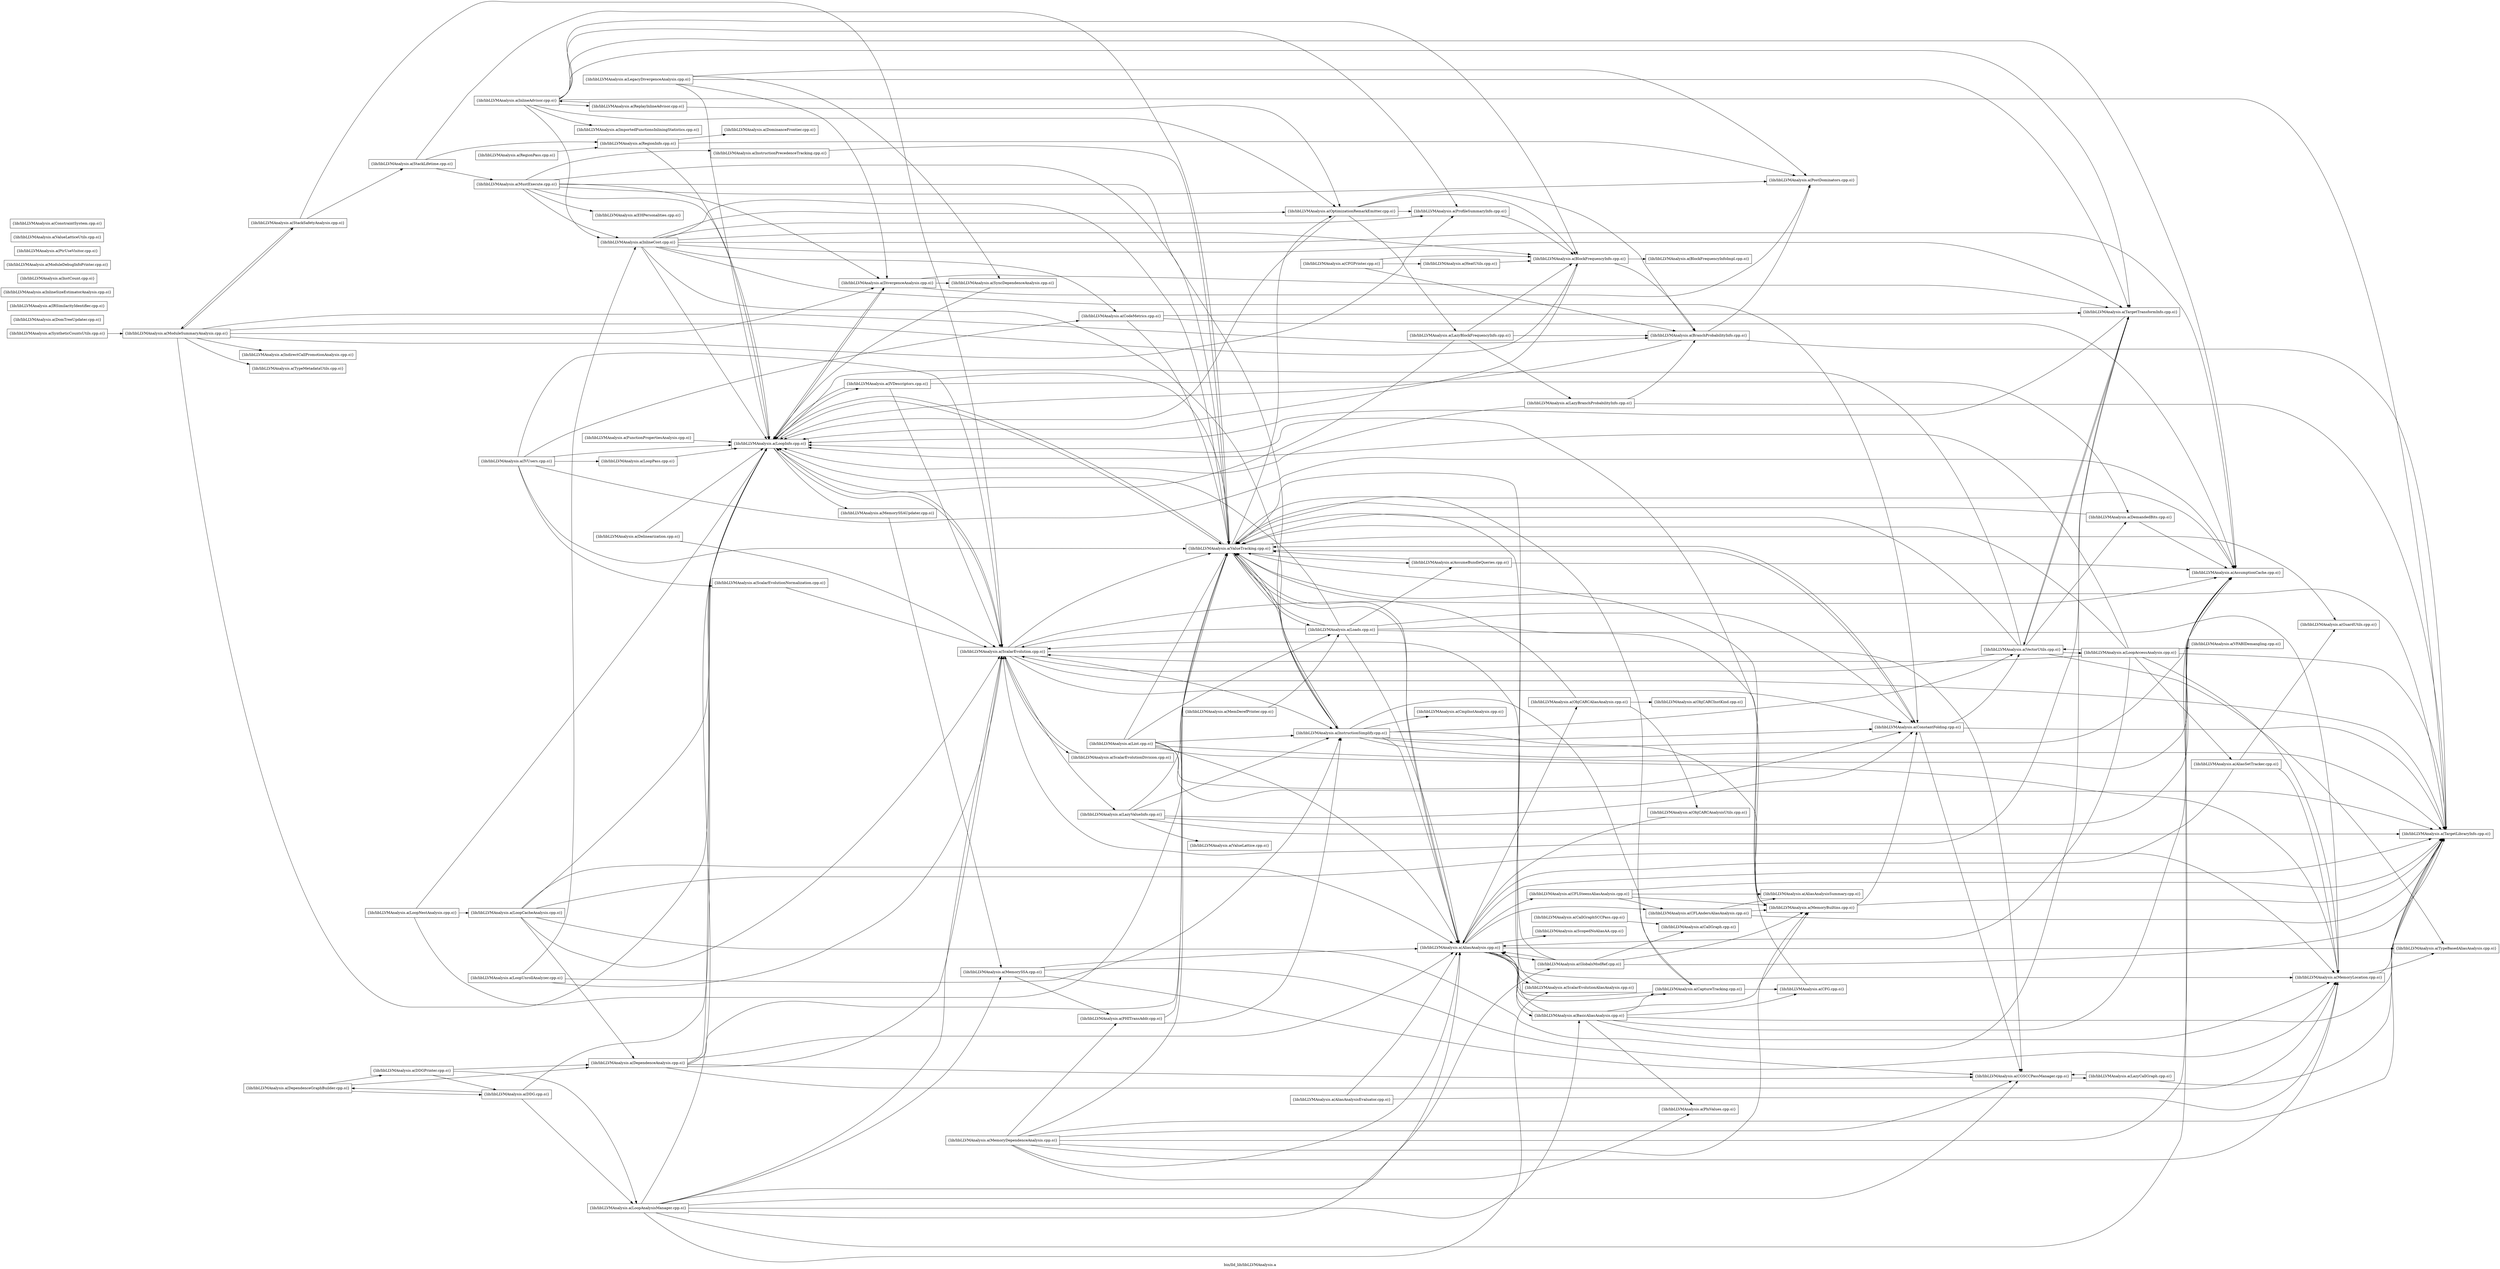 digraph "bin/lld_lib/libLLVMAnalysis.a" {
	label="bin/lld_lib/libLLVMAnalysis.a";
	rankdir=LR;

	Node0x55af4b46b3d8 [shape=record,shape=box,group=0,label="{lib/libLLVMAnalysis.a(EHPersonalities.cpp.o)}"];
	Node0x55af4b459728 [shape=record,shape=box,group=0,label="{lib/libLLVMAnalysis.a(VectorUtils.cpp.o)}"];
	Node0x55af4b459728 -> Node0x55af4b45cf18;
	Node0x55af4b459728 -> Node0x55af4b46dbd8;
	Node0x55af4b459728 -> Node0x55af4b46fd98;
	Node0x55af4b459728 -> Node0x55af4b46efd8;
	Node0x55af4b459728 -> Node0x55af4b4794d8;
	Node0x55af4b459728 -> Node0x55af4b479c08;
	Node0x55af4b459728 -> Node0x55af4b458fa8;
	Node0x55af4b4794d8 [shape=record,shape=box,group=0,label="{lib/libLLVMAnalysis.a(TargetTransformInfo.cpp.o)}"];
	Node0x55af4b4794d8 -> Node0x55af4b46fd98;
	Node0x55af4b4794d8 -> Node0x55af4b46efd8;
	Node0x55af4b4794d8 -> Node0x55af4b459728;
	Node0x55af4b458fa8 [shape=record,shape=box,group=0,label="{lib/libLLVMAnalysis.a(ValueTracking.cpp.o)}"];
	Node0x55af4b458fa8 -> Node0x55af4b475e28;
	Node0x55af4b458fa8 -> Node0x55af4b45c748;
	Node0x55af4b458fa8 -> Node0x55af4b45cd38;
	Node0x55af4b458fa8 -> Node0x55af4b45a268;
	Node0x55af4b458fa8 -> Node0x55af4b46c698;
	Node0x55af4b458fa8 -> Node0x55af4b4654d8;
	Node0x55af4b458fa8 -> Node0x55af4b4722c8;
	Node0x55af4b458fa8 -> Node0x55af4b46fd98;
	Node0x55af4b458fa8 -> Node0x55af4b46b568;
	Node0x55af4b458fa8 -> Node0x55af4b47a9c8;
	Node0x55af4b46e998 [shape=record,shape=box,group=0,label="{lib/libLLVMAnalysis.a(ProfileSummaryInfo.cpp.o)}"];
	Node0x55af4b46e998 -> Node0x55af4b45db48;
	Node0x55af4b475e28 [shape=record,shape=box,group=0,label="{lib/libLLVMAnalysis.a(AliasAnalysis.cpp.o)}"];
	Node0x55af4b475e28 -> Node0x55af4b45d558;
	Node0x55af4b475e28 -> Node0x55af4b458648;
	Node0x55af4b475e28 -> Node0x55af4b458ff8;
	Node0x55af4b475e28 -> Node0x55af4b455d58;
	Node0x55af4b475e28 -> Node0x55af4b46cd78;
	Node0x55af4b475e28 -> Node0x55af4b47abf8;
	Node0x55af4b475e28 -> Node0x55af4b478858;
	Node0x55af4b475e28 -> Node0x55af4b471058;
	Node0x55af4b475e28 -> Node0x55af4b47a9c8;
	Node0x55af4b475e28 -> Node0x55af4b479c08;
	Node0x55af4b475e28 -> Node0x55af4b477ef8;
	Node0x55af4b475e28 -> Node0x55af4b458fa8;
	Node0x55af4b46a398 [shape=record,shape=box,group=0,label="{lib/libLLVMAnalysis.a(DomTreeUpdater.cpp.o)}"];
	Node0x55af4b46fd98 [shape=record,shape=box,group=0,label="{lib/libLLVMAnalysis.a(LoopInfo.cpp.o)}"];
	Node0x55af4b46fd98 -> Node0x55af4b4754c8;
	Node0x55af4b46fd98 -> Node0x55af4b4780d8;
	Node0x55af4b46fd98 -> Node0x55af4b47ba08;
	Node0x55af4b46fd98 -> Node0x55af4b46efd8;
	Node0x55af4b46fd98 -> Node0x55af4b458fa8;
	Node0x55af4b46efd8 [shape=record,shape=box,group=0,label="{lib/libLLVMAnalysis.a(ScalarEvolution.cpp.o)}"];
	Node0x55af4b46efd8 -> Node0x55af4b45cd38;
	Node0x55af4b46efd8 -> Node0x55af4b457428;
	Node0x55af4b46efd8 -> Node0x55af4b45a268;
	Node0x55af4b46efd8 -> Node0x55af4b4654d8;
	Node0x55af4b46efd8 -> Node0x55af4b4573d8;
	Node0x55af4b46efd8 -> Node0x55af4b46fd98;
	Node0x55af4b46efd8 -> Node0x55af4b4693a8;
	Node0x55af4b46efd8 -> Node0x55af4b47a9c8;
	Node0x55af4b46efd8 -> Node0x55af4b458fa8;
	Node0x55af4b45a268 [shape=record,shape=box,group=0,label="{lib/libLLVMAnalysis.a(ConstantFolding.cpp.o)}"];
	Node0x55af4b45a268 -> Node0x55af4b457428;
	Node0x55af4b45a268 -> Node0x55af4b47a9c8;
	Node0x55af4b45a268 -> Node0x55af4b458fa8;
	Node0x55af4b45a268 -> Node0x55af4b459728;
	Node0x55af4b45db48 [shape=record,shape=box,group=0,label="{lib/libLLVMAnalysis.a(BlockFrequencyInfo.cpp.o)}"];
	Node0x55af4b45db48 -> Node0x55af4b45b5c8;
	Node0x55af4b45db48 -> Node0x55af4b45a088;
	Node0x55af4b45db48 -> Node0x55af4b46fd98;
	Node0x55af4b45a088 [shape=record,shape=box,group=0,label="{lib/libLLVMAnalysis.a(BranchProbabilityInfo.cpp.o)}"];
	Node0x55af4b45a088 -> Node0x55af4b46fd98;
	Node0x55af4b45a088 -> Node0x55af4b46cc38;
	Node0x55af4b45a088 -> Node0x55af4b47a9c8;
	Node0x55af4b46b568 [shape=record,shape=box,group=0,label="{lib/libLLVMAnalysis.a(OptimizationRemarkEmitter.cpp.o)}"];
	Node0x55af4b46b568 -> Node0x55af4b45db48;
	Node0x55af4b46b568 -> Node0x55af4b45a088;
	Node0x55af4b46b568 -> Node0x55af4b465758;
	Node0x55af4b46b568 -> Node0x55af4b46fd98;
	Node0x55af4b46b568 -> Node0x55af4b46e998;
	Node0x55af4b479c08 [shape=record,shape=box,group=0,label="{lib/libLLVMAnalysis.a(TypeBasedAliasAnalysis.cpp.o)}"];
	Node0x55af4b465758 [shape=record,shape=box,group=0,label="{lib/libLLVMAnalysis.a(LazyBlockFrequencyInfo.cpp.o)}"];
	Node0x55af4b465758 -> Node0x55af4b45db48;
	Node0x55af4b465758 -> Node0x55af4b45a088;
	Node0x55af4b465758 -> Node0x55af4b4652a8;
	Node0x55af4b465758 -> Node0x55af4b46fd98;
	Node0x55af4b47a9c8 [shape=record,shape=box,group=0,label="{lib/libLLVMAnalysis.a(TargetLibraryInfo.cpp.o)}"];
	Node0x55af4b4715a8 [shape=record,shape=box,group=0,label="{lib/libLLVMAnalysis.a(LegacyDivergenceAnalysis.cpp.o)}"];
	Node0x55af4b4715a8 -> Node0x55af4b4754c8;
	Node0x55af4b4715a8 -> Node0x55af4b46fd98;
	Node0x55af4b4715a8 -> Node0x55af4b46cc38;
	Node0x55af4b4715a8 -> Node0x55af4b47a748;
	Node0x55af4b4715a8 -> Node0x55af4b4794d8;
	Node0x55af4b45a808 [shape=record,shape=box,group=0,label="{lib/libLLVMAnalysis.a(CFG.cpp.o)}"];
	Node0x55af4b45a808 -> Node0x55af4b46fd98;
	Node0x55af4b47c688 [shape=record,shape=box,group=0,label="{lib/libLLVMAnalysis.a(StackSafetyAnalysis.cpp.o)}"];
	Node0x55af4b47c688 -> Node0x55af4b4777c8;
	Node0x55af4b47c688 -> Node0x55af4b46efd8;
	Node0x55af4b47c688 -> Node0x55af4b47b5a8;
	Node0x55af4b457428 [shape=record,shape=box,group=0,label="{lib/libLLVMAnalysis.a(CGSCCPassManager.cpp.o)}"];
	Node0x55af4b457428 -> Node0x55af4b457658;
	Node0x55af4b46e2b8 [shape=record,shape=box,group=0,label="{lib/libLLVMAnalysis.a(LoopAnalysisManager.cpp.o)}"];
	Node0x55af4b46e2b8 -> Node0x55af4b475e28;
	Node0x55af4b46e2b8 -> Node0x55af4b45cd38;
	Node0x55af4b46e2b8 -> Node0x55af4b45d558;
	Node0x55af4b46e2b8 -> Node0x55af4b457428;
	Node0x55af4b46e2b8 -> Node0x55af4b46cd78;
	Node0x55af4b46e2b8 -> Node0x55af4b46fd98;
	Node0x55af4b46e2b8 -> Node0x55af4b47b508;
	Node0x55af4b46e2b8 -> Node0x55af4b46efd8;
	Node0x55af4b46e2b8 -> Node0x55af4b471058;
	Node0x55af4b4777c8 [shape=record,shape=box,group=0,label="{lib/libLLVMAnalysis.a(ModuleSummaryAnalysis.cpp.o)}"];
	Node0x55af4b4777c8 -> Node0x55af4b45db48;
	Node0x55af4b4777c8 -> Node0x55af4b45a088;
	Node0x55af4b4777c8 -> Node0x55af4b4754c8;
	Node0x55af4b4777c8 -> Node0x55af4b467968;
	Node0x55af4b4777c8 -> Node0x55af4b46fd98;
	Node0x55af4b4777c8 -> Node0x55af4b46e998;
	Node0x55af4b4777c8 -> Node0x55af4b47c688;
	Node0x55af4b4777c8 -> Node0x55af4b479618;
	Node0x55af4b47a248 [shape=record,shape=box,group=0,label="{lib/libLLVMAnalysis.a(SyntheticCountsUtils.cpp.o)}"];
	Node0x55af4b47a248 -> Node0x55af4b4777c8;
	Node0x55af4b45b5c8 [shape=record,shape=box,group=0,label="{lib/libLLVMAnalysis.a(BlockFrequencyInfoImpl.cpp.o)}"];
	Node0x55af4b45d558 [shape=record,shape=box,group=0,label="{lib/libLLVMAnalysis.a(BasicAliasAnalysis.cpp.o)}"];
	Node0x55af4b45d558 -> Node0x55af4b475e28;
	Node0x55af4b45d558 -> Node0x55af4b45cd38;
	Node0x55af4b45d558 -> Node0x55af4b45a808;
	Node0x55af4b45d558 -> Node0x55af4b455d58;
	Node0x55af4b45d558 -> Node0x55af4b4570b8;
	Node0x55af4b45d558 -> Node0x55af4b47abf8;
	Node0x55af4b45d558 -> Node0x55af4b46ce18;
	Node0x55af4b45d558 -> Node0x55af4b47a9c8;
	Node0x55af4b45d558 -> Node0x55af4b458fa8;
	Node0x55af4b46bb08 [shape=record,shape=box,group=0,label="{lib/libLLVMAnalysis.a(DominanceFrontier.cpp.o)}"];
	Node0x55af4b46cd78 [shape=record,shape=box,group=0,label="{lib/libLLVMAnalysis.a(GlobalsModRef.cpp.o)}"];
	Node0x55af4b46cd78 -> Node0x55af4b475e28;
	Node0x55af4b46cd78 -> Node0x55af4b4580f8;
	Node0x55af4b46cd78 -> Node0x55af4b4570b8;
	Node0x55af4b46cd78 -> Node0x55af4b47a9c8;
	Node0x55af4b46cd78 -> Node0x55af4b458fa8;
	Node0x55af4b479b68 [shape=record,shape=box,group=0,label="{lib/libLLVMAnalysis.a(IVUsers.cpp.o)}"];
	Node0x55af4b479b68 -> Node0x55af4b45cd38;
	Node0x55af4b479b68 -> Node0x55af4b45aad8;
	Node0x55af4b479b68 -> Node0x55af4b46fd98;
	Node0x55af4b479b68 -> Node0x55af4b46b928;
	Node0x55af4b479b68 -> Node0x55af4b46efd8;
	Node0x55af4b479b68 -> Node0x55af4b4696c8;
	Node0x55af4b479b68 -> Node0x55af4b458fa8;
	Node0x55af4b47a518 [shape=record,shape=box,group=0,label="{lib/libLLVMAnalysis.a(MemoryDependenceAnalysis.cpp.o)}"];
	Node0x55af4b47a518 -> Node0x55af4b475e28;
	Node0x55af4b47a518 -> Node0x55af4b45cd38;
	Node0x55af4b47a518 -> Node0x55af4b457428;
	Node0x55af4b47a518 -> Node0x55af4b4570b8;
	Node0x55af4b47a518 -> Node0x55af4b47abf8;
	Node0x55af4b47a518 -> Node0x55af4b46b1f8;
	Node0x55af4b47a518 -> Node0x55af4b46ce18;
	Node0x55af4b47a518 -> Node0x55af4b47a9c8;
	Node0x55af4b47a518 -> Node0x55af4b458fa8;
	Node0x55af4b471058 [shape=record,shape=box,group=0,label="{lib/libLLVMAnalysis.a(ScalarEvolutionAliasAnalysis.cpp.o)}"];
	Node0x55af4b471058 -> Node0x55af4b46efd8;
	Node0x55af4b4722c8 [shape=record,shape=box,group=0,label="{lib/libLLVMAnalysis.a(Loads.cpp.o)}"];
	Node0x55af4b4722c8 -> Node0x55af4b475e28;
	Node0x55af4b4722c8 -> Node0x55af4b45c748;
	Node0x55af4b4722c8 -> Node0x55af4b45a268;
	Node0x55af4b4722c8 -> Node0x55af4b46fd98;
	Node0x55af4b4722c8 -> Node0x55af4b4570b8;
	Node0x55af4b4722c8 -> Node0x55af4b47abf8;
	Node0x55af4b4722c8 -> Node0x55af4b46efd8;
	Node0x55af4b4722c8 -> Node0x55af4b458fa8;
	Node0x55af4b47abf8 [shape=record,shape=box,group=0,label="{lib/libLLVMAnalysis.a(MemoryLocation.cpp.o)}"];
	Node0x55af4b47abf8 -> Node0x55af4b47a9c8;
	Node0x55af4b47abf8 -> Node0x55af4b479c08;
	Node0x55af4b458648 [shape=record,shape=box,group=0,label="{lib/libLLVMAnalysis.a(CFLAndersAliasAnalysis.cpp.o)}"];
	Node0x55af4b458648 -> Node0x55af4b4597c8;
	Node0x55af4b458648 -> Node0x55af4b4570b8;
	Node0x55af4b458648 -> Node0x55af4b47a9c8;
	Node0x55af4b458ff8 [shape=record,shape=box,group=0,label="{lib/libLLVMAnalysis.a(CFLSteensAliasAnalysis.cpp.o)}"];
	Node0x55af4b458ff8 -> Node0x55af4b458648;
	Node0x55af4b458ff8 -> Node0x55af4b4597c8;
	Node0x55af4b458ff8 -> Node0x55af4b4570b8;
	Node0x55af4b458ff8 -> Node0x55af4b47a9c8;
	Node0x55af4b456618 [shape=record,shape=box,group=0,label="{lib/libLLVMAnalysis.a(CallGraphSCCPass.cpp.o)}"];
	Node0x55af4b456618 -> Node0x55af4b4580f8;
	Node0x55af4b477ef8 [shape=record,shape=box,group=0,label="{lib/libLLVMAnalysis.a(ScopedNoAliasAA.cpp.o)}"];
	Node0x55af4b4654d8 [shape=record,shape=box,group=0,label="{lib/libLLVMAnalysis.a(InstructionSimplify.cpp.o)}"];
	Node0x55af4b4654d8 -> Node0x55af4b475e28;
	Node0x55af4b4654d8 -> Node0x55af4b45cd38;
	Node0x55af4b4654d8 -> Node0x55af4b455d58;
	Node0x55af4b4654d8 -> Node0x55af4b45b168;
	Node0x55af4b4654d8 -> Node0x55af4b45a268;
	Node0x55af4b4654d8 -> Node0x55af4b4570b8;
	Node0x55af4b4654d8 -> Node0x55af4b47a9c8;
	Node0x55af4b4654d8 -> Node0x55af4b458fa8;
	Node0x55af4b4654d8 -> Node0x55af4b459728;
	Node0x55af4b45cd38 [shape=record,shape=box,group=0,label="{lib/libLLVMAnalysis.a(AssumptionCache.cpp.o)}"];
	Node0x55af4b47b508 [shape=record,shape=box,group=0,label="{lib/libLLVMAnalysis.a(MemorySSA.cpp.o)}"];
	Node0x55af4b47b508 -> Node0x55af4b475e28;
	Node0x55af4b47b508 -> Node0x55af4b457428;
	Node0x55af4b47b508 -> Node0x55af4b47abf8;
	Node0x55af4b47b508 -> Node0x55af4b46b1f8;
	Node0x55af4b47ba08 [shape=record,shape=box,group=0,label="{lib/libLLVMAnalysis.a(MemorySSAUpdater.cpp.o)}"];
	Node0x55af4b47ba08 -> Node0x55af4b47b508;
	Node0x55af4b47a018 [shape=record,shape=box,group=0,label="{lib/libLLVMAnalysis.a(ObjCARCInstKind.cpp.o)}"];
	Node0x55af4b4674b8 [shape=record,shape=box,group=0,label="{lib/libLLVMAnalysis.a(InlineCost.cpp.o)}"];
	Node0x55af4b4674b8 -> Node0x55af4b45cd38;
	Node0x55af4b4674b8 -> Node0x55af4b45db48;
	Node0x55af4b4674b8 -> Node0x55af4b45aad8;
	Node0x55af4b4674b8 -> Node0x55af4b45a268;
	Node0x55af4b4674b8 -> Node0x55af4b4654d8;
	Node0x55af4b4674b8 -> Node0x55af4b46fd98;
	Node0x55af4b4674b8 -> Node0x55af4b46b568;
	Node0x55af4b4674b8 -> Node0x55af4b46e998;
	Node0x55af4b4674b8 -> Node0x55af4b4794d8;
	Node0x55af4b4674b8 -> Node0x55af4b458fa8;
	Node0x55af4b47b5a8 [shape=record,shape=box,group=0,label="{lib/libLLVMAnalysis.a(StackLifetime.cpp.o)}"];
	Node0x55af4b47b5a8 -> Node0x55af4b477fe8;
	Node0x55af4b47b5a8 -> Node0x55af4b46da98;
	Node0x55af4b47b5a8 -> Node0x55af4b458fa8;
	Node0x55af4b45cf18 [shape=record,shape=box,group=0,label="{lib/libLLVMAnalysis.a(DemandedBits.cpp.o)}"];
	Node0x55af4b45cf18 -> Node0x55af4b45cd38;
	Node0x55af4b45cf18 -> Node0x55af4b458fa8;
	Node0x55af4b46dbd8 [shape=record,shape=box,group=0,label="{lib/libLLVMAnalysis.a(LoopAccessAnalysis.cpp.o)}"];
	Node0x55af4b46dbd8 -> Node0x55af4b475e28;
	Node0x55af4b46dbd8 -> Node0x55af4b474fc8;
	Node0x55af4b46dbd8 -> Node0x55af4b46fd98;
	Node0x55af4b46dbd8 -> Node0x55af4b47abf8;
	Node0x55af4b46dbd8 -> Node0x55af4b46efd8;
	Node0x55af4b46dbd8 -> Node0x55af4b47a9c8;
	Node0x55af4b46dbd8 -> Node0x55af4b458fa8;
	Node0x55af4b46dbd8 -> Node0x55af4b459728;
	Node0x55af4b46dbd8 -> Node0x55af4b454ea8;
	Node0x55af4b4756f8 [shape=record,shape=box,group=0,label="{lib/libLLVMAnalysis.a(AliasAnalysisEvaluator.cpp.o)}"];
	Node0x55af4b4756f8 -> Node0x55af4b475e28;
	Node0x55af4b4756f8 -> Node0x55af4b47abf8;
	Node0x55af4b474fc8 [shape=record,shape=box,group=0,label="{lib/libLLVMAnalysis.a(AliasSetTracker.cpp.o)}"];
	Node0x55af4b474fc8 -> Node0x55af4b475e28;
	Node0x55af4b474fc8 -> Node0x55af4b46c698;
	Node0x55af4b474fc8 -> Node0x55af4b47abf8;
	Node0x55af4b45a5d8 [shape=record,shape=box,group=0,label="{lib/libLLVMAnalysis.a(CFGPrinter.cpp.o)}"];
	Node0x55af4b45a5d8 -> Node0x55af4b45db48;
	Node0x55af4b45a5d8 -> Node0x55af4b45a088;
	Node0x55af4b45a5d8 -> Node0x55af4b46ca58;
	Node0x55af4b4580f8 [shape=record,shape=box,group=0,label="{lib/libLLVMAnalysis.a(CallGraph.cpp.o)}"];
	Node0x55af4b459b38 [shape=record,shape=box,group=0,label="{lib/libLLVMAnalysis.a(DDG.cpp.o)}"];
	Node0x55af4b459b38 -> Node0x55af4b45c108;
	Node0x55af4b459b38 -> Node0x55af4b46e2b8;
	Node0x55af4b459b38 -> Node0x55af4b46fd98;
	Node0x55af4b45e638 [shape=record,shape=box,group=0,label="{lib/libLLVMAnalysis.a(DDGPrinter.cpp.o)}"];
	Node0x55af4b45e638 -> Node0x55af4b459b38;
	Node0x55af4b45e638 -> Node0x55af4b45c838;
	Node0x55af4b45e638 -> Node0x55af4b46e2b8;
	Node0x55af4b45d918 [shape=record,shape=box,group=0,label="{lib/libLLVMAnalysis.a(Delinearization.cpp.o)}"];
	Node0x55af4b45d918 -> Node0x55af4b46fd98;
	Node0x55af4b45d918 -> Node0x55af4b46efd8;
	Node0x55af4b45c838 [shape=record,shape=box,group=0,label="{lib/libLLVMAnalysis.a(DependenceAnalysis.cpp.o)}"];
	Node0x55af4b45c838 -> Node0x55af4b475e28;
	Node0x55af4b45c838 -> Node0x55af4b457428;
	Node0x55af4b45c838 -> Node0x55af4b46fd98;
	Node0x55af4b45c838 -> Node0x55af4b47abf8;
	Node0x55af4b45c838 -> Node0x55af4b46efd8;
	Node0x55af4b45c838 -> Node0x55af4b458fa8;
	Node0x55af4b4754c8 [shape=record,shape=box,group=0,label="{lib/libLLVMAnalysis.a(DivergenceAnalysis.cpp.o)}"];
	Node0x55af4b4754c8 -> Node0x55af4b46fd98;
	Node0x55af4b4754c8 -> Node0x55af4b46cc38;
	Node0x55af4b4754c8 -> Node0x55af4b47a748;
	Node0x55af4b4754c8 -> Node0x55af4b4794d8;
	Node0x55af4b46c058 [shape=record,shape=box,group=0,label="{lib/libLLVMAnalysis.a(FunctionPropertiesAnalysis.cpp.o)}"];
	Node0x55af4b46c058 -> Node0x55af4b46fd98;
	Node0x55af4b478358 [shape=record,shape=box,group=0,label="{lib/libLLVMAnalysis.a(IRSimilarityIdentifier.cpp.o)}"];
	Node0x55af4b468228 [shape=record,shape=box,group=0,label="{lib/libLLVMAnalysis.a(InlineAdvisor.cpp.o)}"];
	Node0x55af4b468228 -> Node0x55af4b45cd38;
	Node0x55af4b468228 -> Node0x55af4b45db48;
	Node0x55af4b468228 -> Node0x55af4b479988;
	Node0x55af4b468228 -> Node0x55af4b4674b8;
	Node0x55af4b468228 -> Node0x55af4b46b568;
	Node0x55af4b468228 -> Node0x55af4b46e998;
	Node0x55af4b468228 -> Node0x55af4b46f6b8;
	Node0x55af4b468228 -> Node0x55af4b47a9c8;
	Node0x55af4b468228 -> Node0x55af4b4794d8;
	Node0x55af4b468688 [shape=record,shape=box,group=0,label="{lib/libLLVMAnalysis.a(InlineSizeEstimatorAnalysis.cpp.o)}"];
	Node0x55af4b464178 [shape=record,shape=box,group=0,label="{lib/libLLVMAnalysis.a(InstCount.cpp.o)}"];
	Node0x55af4b457658 [shape=record,shape=box,group=0,label="{lib/libLLVMAnalysis.a(LazyCallGraph.cpp.o)}"];
	Node0x55af4b457658 -> Node0x55af4b457428;
	Node0x55af4b457658 -> Node0x55af4b47a9c8;
	Node0x55af4b4573d8 [shape=record,shape=box,group=0,label="{lib/libLLVMAnalysis.a(LazyValueInfo.cpp.o)}"];
	Node0x55af4b4573d8 -> Node0x55af4b45cd38;
	Node0x55af4b4573d8 -> Node0x55af4b45a268;
	Node0x55af4b4573d8 -> Node0x55af4b4654d8;
	Node0x55af4b4573d8 -> Node0x55af4b47a9c8;
	Node0x55af4b4573d8 -> Node0x55af4b458378;
	Node0x55af4b4573d8 -> Node0x55af4b458fa8;
	Node0x55af4b471d28 [shape=record,shape=box,group=0,label="{lib/libLLVMAnalysis.a(Lint.cpp.o)}"];
	Node0x55af4b471d28 -> Node0x55af4b475e28;
	Node0x55af4b471d28 -> Node0x55af4b45cd38;
	Node0x55af4b471d28 -> Node0x55af4b45a268;
	Node0x55af4b471d28 -> Node0x55af4b4654d8;
	Node0x55af4b471d28 -> Node0x55af4b4722c8;
	Node0x55af4b471d28 -> Node0x55af4b47abf8;
	Node0x55af4b471d28 -> Node0x55af4b47a9c8;
	Node0x55af4b471d28 -> Node0x55af4b458fa8;
	Node0x55af4b46ea88 [shape=record,shape=box,group=0,label="{lib/libLLVMAnalysis.a(LoopCacheAnalysis.cpp.o)}"];
	Node0x55af4b46ea88 -> Node0x55af4b475e28;
	Node0x55af4b46ea88 -> Node0x55af4b45c838;
	Node0x55af4b46ea88 -> Node0x55af4b46fd98;
	Node0x55af4b46ea88 -> Node0x55af4b47abf8;
	Node0x55af4b46ea88 -> Node0x55af4b46efd8;
	Node0x55af4b46ea88 -> Node0x55af4b4794d8;
	Node0x55af4b46ee98 [shape=record,shape=box,group=0,label="{lib/libLLVMAnalysis.a(LoopNestAnalysis.cpp.o)}"];
	Node0x55af4b46ee98 -> Node0x55af4b46ea88;
	Node0x55af4b46ee98 -> Node0x55af4b46fd98;
	Node0x55af4b46ee98 -> Node0x55af4b458fa8;
	Node0x55af4b46ba68 [shape=record,shape=box,group=0,label="{lib/libLLVMAnalysis.a(MemDerefPrinter.cpp.o)}"];
	Node0x55af4b46ba68 -> Node0x55af4b4722c8;
	Node0x55af4b47c188 [shape=record,shape=box,group=0,label="{lib/libLLVMAnalysis.a(ModuleDebugInfoPrinter.cpp.o)}"];
	Node0x55af4b477fe8 [shape=record,shape=box,group=0,label="{lib/libLLVMAnalysis.a(MustExecute.cpp.o)}"];
	Node0x55af4b477fe8 -> Node0x55af4b4754c8;
	Node0x55af4b477fe8 -> Node0x55af4b46b3d8;
	Node0x55af4b477fe8 -> Node0x55af4b4674b8;
	Node0x55af4b477fe8 -> Node0x55af4b4643f8;
	Node0x55af4b477fe8 -> Node0x55af4b4654d8;
	Node0x55af4b477fe8 -> Node0x55af4b46fd98;
	Node0x55af4b477fe8 -> Node0x55af4b46cc38;
	Node0x55af4b477fe8 -> Node0x55af4b458fa8;
	Node0x55af4b478858 [shape=record,shape=box,group=0,label="{lib/libLLVMAnalysis.a(ObjCARCAliasAnalysis.cpp.o)}"];
	Node0x55af4b478858 -> Node0x55af4b478f38;
	Node0x55af4b478858 -> Node0x55af4b47a018;
	Node0x55af4b478858 -> Node0x55af4b458fa8;
	Node0x55af4b46ce18 [shape=record,shape=box,group=0,label="{lib/libLLVMAnalysis.a(PhiValues.cpp.o)}"];
	Node0x55af4b46cc38 [shape=record,shape=box,group=0,label="{lib/libLLVMAnalysis.a(PostDominators.cpp.o)}"];
	Node0x55af4b46da98 [shape=record,shape=box,group=0,label="{lib/libLLVMAnalysis.a(RegionInfo.cpp.o)}"];
	Node0x55af4b46da98 -> Node0x55af4b46bb08;
	Node0x55af4b46da98 -> Node0x55af4b46fd98;
	Node0x55af4b46da98 -> Node0x55af4b46cc38;
	Node0x55af4b47a748 [shape=record,shape=box,group=0,label="{lib/libLLVMAnalysis.a(SyncDependenceAnalysis.cpp.o)}"];
	Node0x55af4b47a748 -> Node0x55af4b46fd98;
	Node0x55af4b478f38 [shape=record,shape=box,group=0,label="{lib/libLLVMAnalysis.a(ObjCARCAnalysisUtils.cpp.o)}"];
	Node0x55af4b478f38 -> Node0x55af4b475e28;
	Node0x55af4b46e1c8 [shape=record,shape=box,group=0,label="{lib/libLLVMAnalysis.a(PtrUseVisitor.cpp.o)}"];
	Node0x55af4b45c748 [shape=record,shape=box,group=0,label="{lib/libLLVMAnalysis.a(AssumeBundleQueries.cpp.o)}"];
	Node0x55af4b45c748 -> Node0x55af4b45cd38;
	Node0x55af4b45c748 -> Node0x55af4b458fa8;
	Node0x55af4b455d58 [shape=record,shape=box,group=0,label="{lib/libLLVMAnalysis.a(CaptureTracking.cpp.o)}"];
	Node0x55af4b455d58 -> Node0x55af4b475e28;
	Node0x55af4b455d58 -> Node0x55af4b45a808;
	Node0x55af4b455d58 -> Node0x55af4b458fa8;
	Node0x55af4b4570b8 [shape=record,shape=box,group=0,label="{lib/libLLVMAnalysis.a(MemoryBuiltins.cpp.o)}"];
	Node0x55af4b4570b8 -> Node0x55af4b45a268;
	Node0x55af4b4570b8 -> Node0x55af4b47a9c8;
	Node0x55af4b4570b8 -> Node0x55af4b458fa8;
	Node0x55af4b458738 [shape=record,shape=box,group=0,label="{lib/libLLVMAnalysis.a(ValueLatticeUtils.cpp.o)}"];
	Node0x55af4b479618 [shape=record,shape=box,group=0,label="{lib/libLLVMAnalysis.a(TypeMetadataUtils.cpp.o)}"];
	Node0x55af4b479988 [shape=record,shape=box,group=0,label="{lib/libLLVMAnalysis.a(ImportedFunctionsInliningStatistics.cpp.o)}"];
	Node0x55af4b46f6b8 [shape=record,shape=box,group=0,label="{lib/libLLVMAnalysis.a(ReplayInlineAdvisor.cpp.o)}"];
	Node0x55af4b46f6b8 -> Node0x55af4b468228;
	Node0x55af4b46f6b8 -> Node0x55af4b46b568;
	Node0x55af4b45de68 [shape=record,shape=box,group=0,label="{lib/libLLVMAnalysis.a(ConstraintSystem.cpp.o)}"];
	Node0x55af4b46b1f8 [shape=record,shape=box,group=0,label="{lib/libLLVMAnalysis.a(PHITransAddr.cpp.o)}"];
	Node0x55af4b46b1f8 -> Node0x55af4b4654d8;
	Node0x55af4b46b1f8 -> Node0x55af4b458fa8;
	Node0x55af4b46c698 [shape=record,shape=box,group=0,label="{lib/libLLVMAnalysis.a(GuardUtils.cpp.o)}"];
	Node0x55af4b46b928 [shape=record,shape=box,group=0,label="{lib/libLLVMAnalysis.a(LoopPass.cpp.o)}"];
	Node0x55af4b46b928 -> Node0x55af4b46fd98;
	Node0x55af4b4643f8 [shape=record,shape=box,group=0,label="{lib/libLLVMAnalysis.a(InstructionPrecedenceTracking.cpp.o)}"];
	Node0x55af4b4643f8 -> Node0x55af4b458fa8;
	Node0x55af4b4652a8 [shape=record,shape=box,group=0,label="{lib/libLLVMAnalysis.a(LazyBranchProbabilityInfo.cpp.o)}"];
	Node0x55af4b4652a8 -> Node0x55af4b45a088;
	Node0x55af4b4652a8 -> Node0x55af4b46fd98;
	Node0x55af4b4652a8 -> Node0x55af4b47a9c8;
	Node0x55af4b45aad8 [shape=record,shape=box,group=0,label="{lib/libLLVMAnalysis.a(CodeMetrics.cpp.o)}"];
	Node0x55af4b45aad8 -> Node0x55af4b45cd38;
	Node0x55af4b45aad8 -> Node0x55af4b4794d8;
	Node0x55af4b45aad8 -> Node0x55af4b458fa8;
	Node0x55af4b45b168 [shape=record,shape=box,group=0,label="{lib/libLLVMAnalysis.a(CmpInstAnalysis.cpp.o)}"];
	Node0x55af4b4780d8 [shape=record,shape=box,group=0,label="{lib/libLLVMAnalysis.a(IVDescriptors.cpp.o)}"];
	Node0x55af4b4780d8 -> Node0x55af4b45cf18;
	Node0x55af4b4780d8 -> Node0x55af4b46fd98;
	Node0x55af4b4780d8 -> Node0x55af4b46efd8;
	Node0x55af4b4780d8 -> Node0x55af4b458fa8;
	Node0x55af4b4696c8 [shape=record,shape=box,group=0,label="{lib/libLLVMAnalysis.a(ScalarEvolutionNormalization.cpp.o)}"];
	Node0x55af4b4696c8 -> Node0x55af4b46efd8;
	Node0x55af4b46f5c8 [shape=record,shape=box,group=0,label="{lib/libLLVMAnalysis.a(LoopUnrollAnalyzer.cpp.o)}"];
	Node0x55af4b46f5c8 -> Node0x55af4b4674b8;
	Node0x55af4b46f5c8 -> Node0x55af4b4654d8;
	Node0x55af4b46f5c8 -> Node0x55af4b46efd8;
	Node0x55af4b4701a8 [shape=record,shape=box,group=0,label="{lib/libLLVMAnalysis.a(RegionPass.cpp.o)}"];
	Node0x55af4b4701a8 -> Node0x55af4b46da98;
	Node0x55af4b454ea8 [shape=record,shape=box,group=0,label="{lib/libLLVMAnalysis.a(VFABIDemangling.cpp.o)}"];
	Node0x55af4b467968 [shape=record,shape=box,group=0,label="{lib/libLLVMAnalysis.a(IndirectCallPromotionAnalysis.cpp.o)}"];
	Node0x55af4b46ca58 [shape=record,shape=box,group=0,label="{lib/libLLVMAnalysis.a(HeatUtils.cpp.o)}"];
	Node0x55af4b46ca58 -> Node0x55af4b45db48;
	Node0x55af4b4597c8 [shape=record,shape=box,group=0,label="{lib/libLLVMAnalysis.a(AliasAnalysisSummary.cpp.o)}"];
	Node0x55af4b45c108 [shape=record,shape=box,group=0,label="{lib/libLLVMAnalysis.a(DependenceGraphBuilder.cpp.o)}"];
	Node0x55af4b45c108 -> Node0x55af4b459b38;
	Node0x55af4b45c108 -> Node0x55af4b45e638;
	Node0x55af4b45c108 -> Node0x55af4b45c838;
	Node0x55af4b458378 [shape=record,shape=box,group=0,label="{lib/libLLVMAnalysis.a(ValueLattice.cpp.o)}"];
	Node0x55af4b4693a8 [shape=record,shape=box,group=0,label="{lib/libLLVMAnalysis.a(ScalarEvolutionDivision.cpp.o)}"];
	Node0x55af4b4693a8 -> Node0x55af4b46efd8;
}
